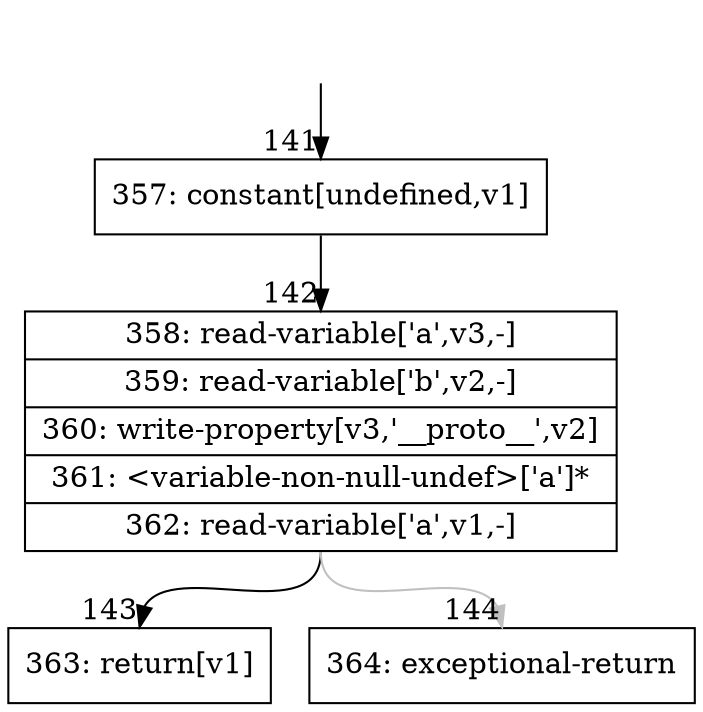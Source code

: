 digraph {
rankdir="TD"
BB_entry19[shape=none,label=""];
BB_entry19 -> BB141 [tailport=s, headport=n, headlabel="    141"]
BB141 [shape=record label="{357: constant[undefined,v1]}" ] 
BB141 -> BB142 [tailport=s, headport=n, headlabel="      142"]
BB142 [shape=record label="{358: read-variable['a',v3,-]|359: read-variable['b',v2,-]|360: write-property[v3,'__proto__',v2]|361: \<variable-non-null-undef\>['a']*|362: read-variable['a',v1,-]}" ] 
BB142 -> BB143 [tailport=s, headport=n, headlabel="      143"]
BB142 -> BB144 [tailport=s, headport=n, color=gray, headlabel="      144"]
BB143 [shape=record label="{363: return[v1]}" ] 
BB144 [shape=record label="{364: exceptional-return}" ] 
}
